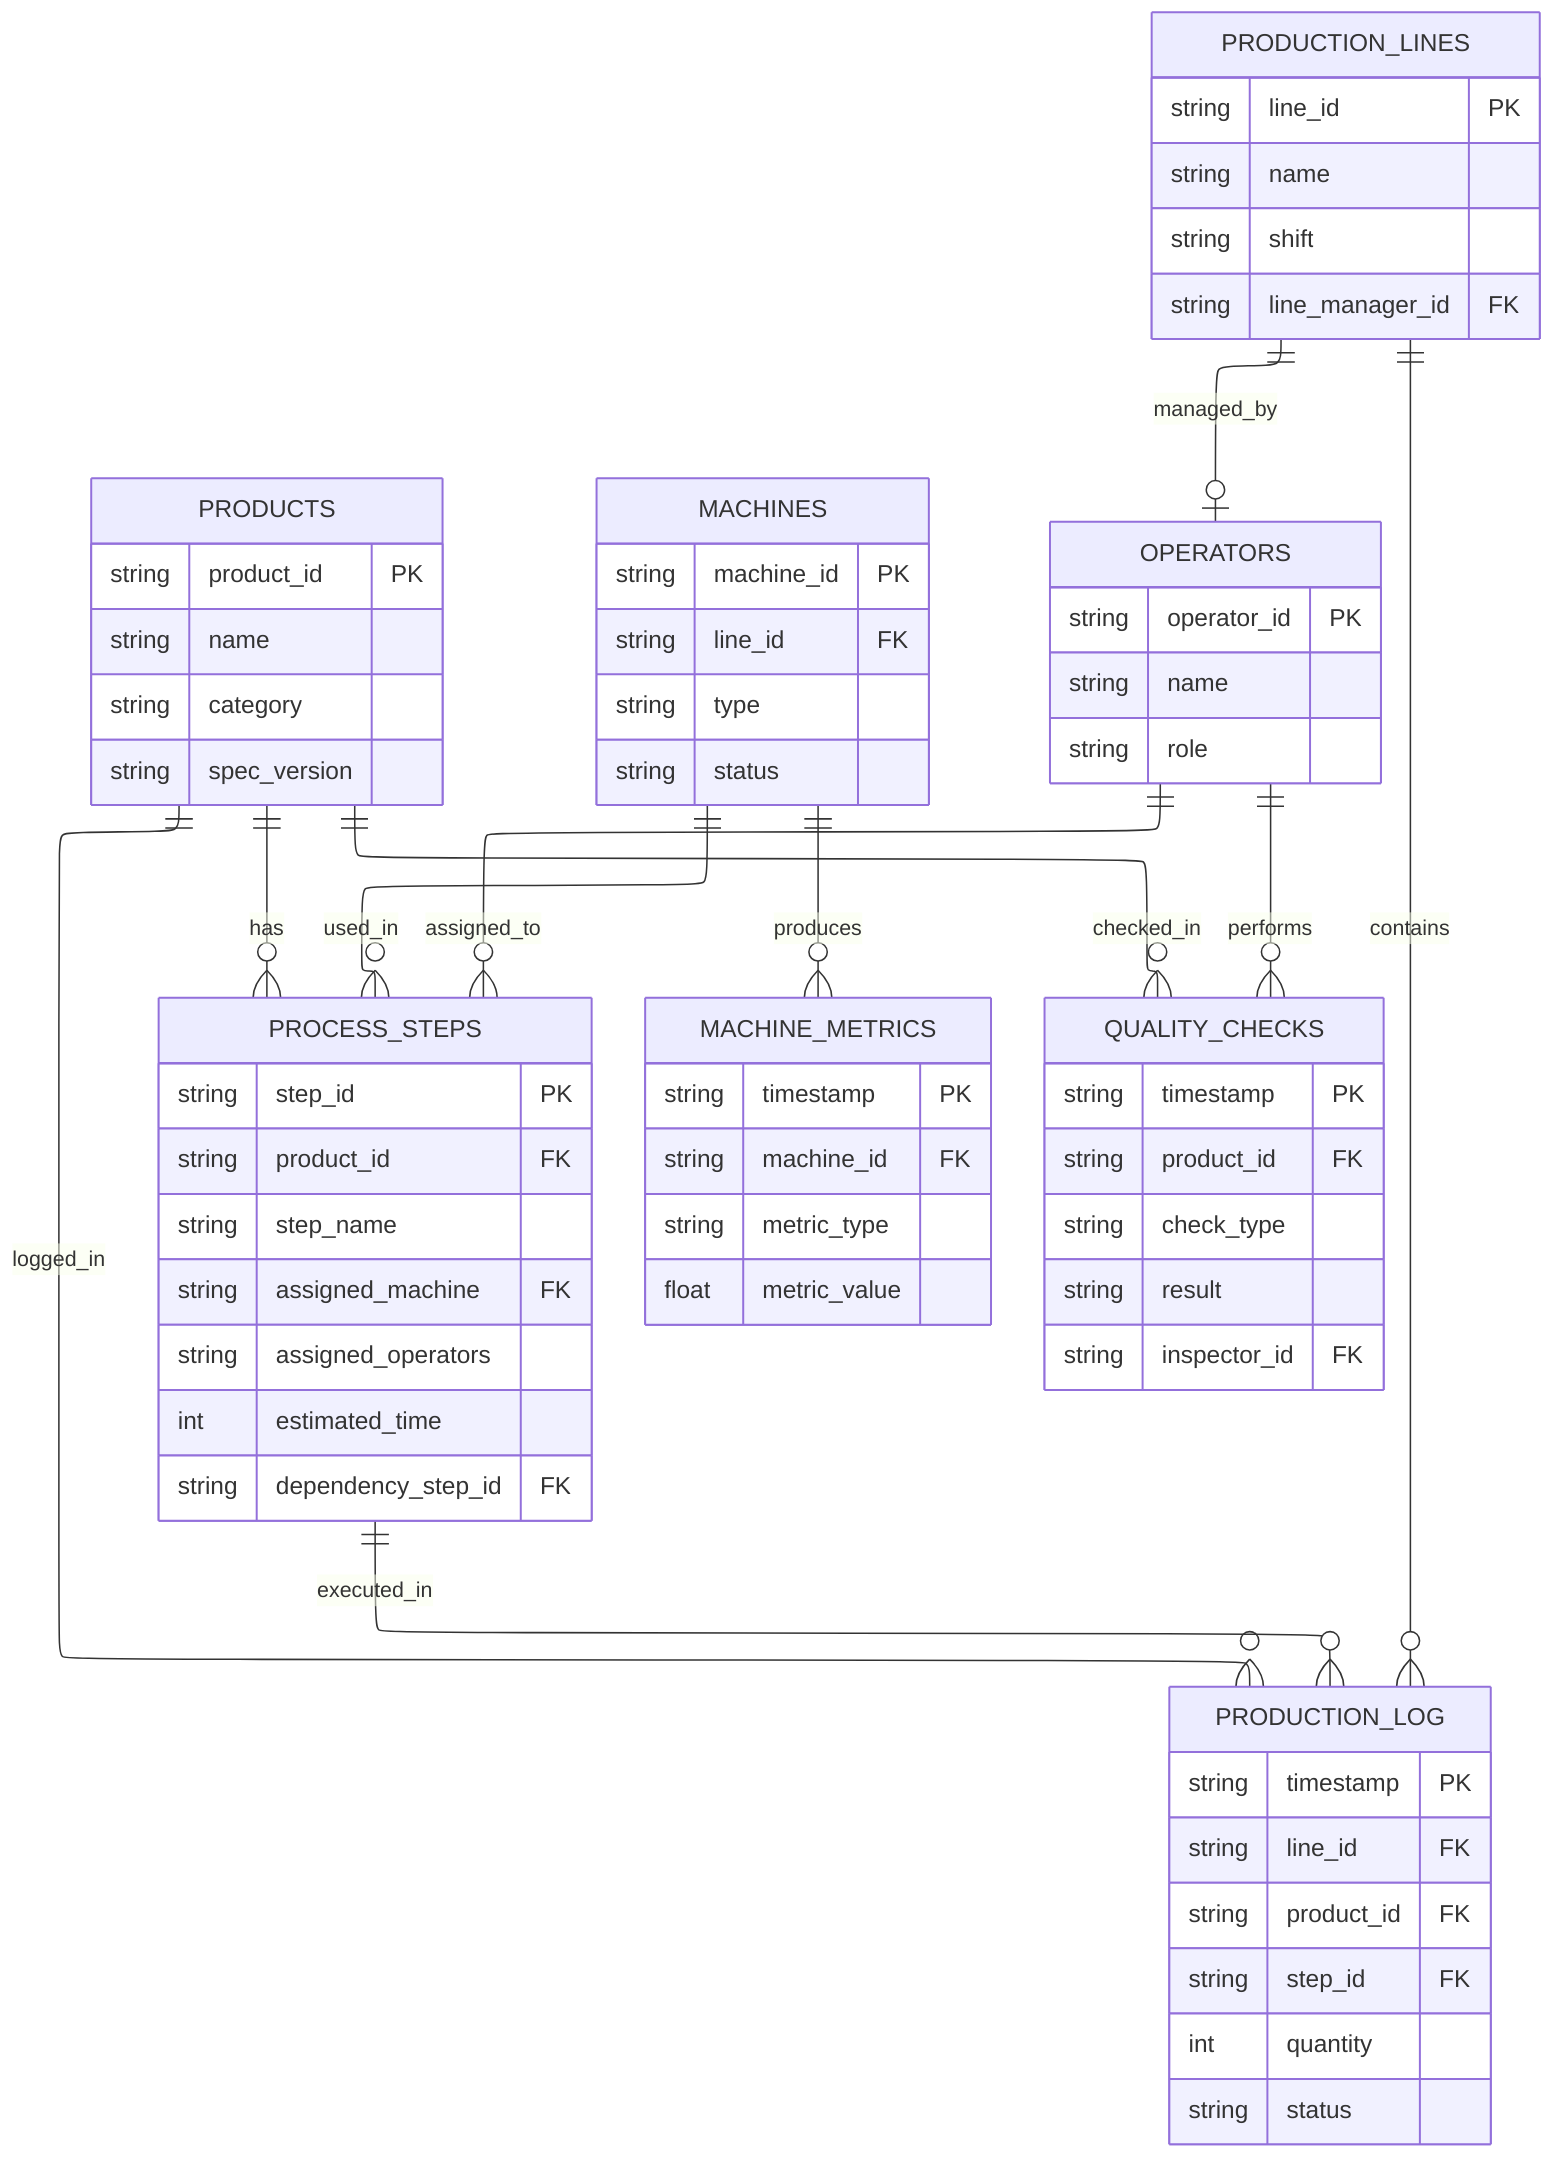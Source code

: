 ---
config:
  layout: elk
---
erDiagram
    PRODUCTS {
        string product_id PK
        string name
        string category
        string spec_version
    }
    MACHINES {
        string machine_id PK
        string line_id FK
        string type
        string status
    }
    OPERATORS {
        string operator_id PK
        string name
        string role
    }
    PROCESS_STEPS {
        string step_id PK
        string product_id FK
        string step_name
        string assigned_machine FK
        string assigned_operators
        int estimated_time
        string dependency_step_id FK
    }
    PRODUCTION_LINES {
        string line_id PK
        string name
        string shift
        string line_manager_id FK
    }
    PRODUCTION_LOG {
        string timestamp PK
        string line_id FK
        string product_id FK
        string step_id FK
        int quantity
        string status
    }
    MACHINE_METRICS {
        string timestamp PK
        string machine_id FK
        string metric_type
        float metric_value
    }
    QUALITY_CHECKS {
        string timestamp PK
        string product_id FK
        string check_type
        string result
        string inspector_id FK
    }
    PRODUCTS ||--o{ PROCESS_STEPS : has
    PRODUCTS ||--o{ PRODUCTION_LOG : logged_in
    MACHINES ||--o{ PROCESS_STEPS : used_in
    PRODUCTION_LINES ||--o{ PRODUCTION_LOG : contains
    PRODUCTION_LINES ||--o| OPERATORS : managed_by
    MACHINES ||--o{ MACHINE_METRICS : produces
    PROCESS_STEPS ||--o{ PRODUCTION_LOG : executed_in
    OPERATORS ||--o{ PROCESS_STEPS : assigned_to
    OPERATORS ||--o{ QUALITY_CHECKS : performs
    PRODUCTS ||--o{ QUALITY_CHECKS : checked_in